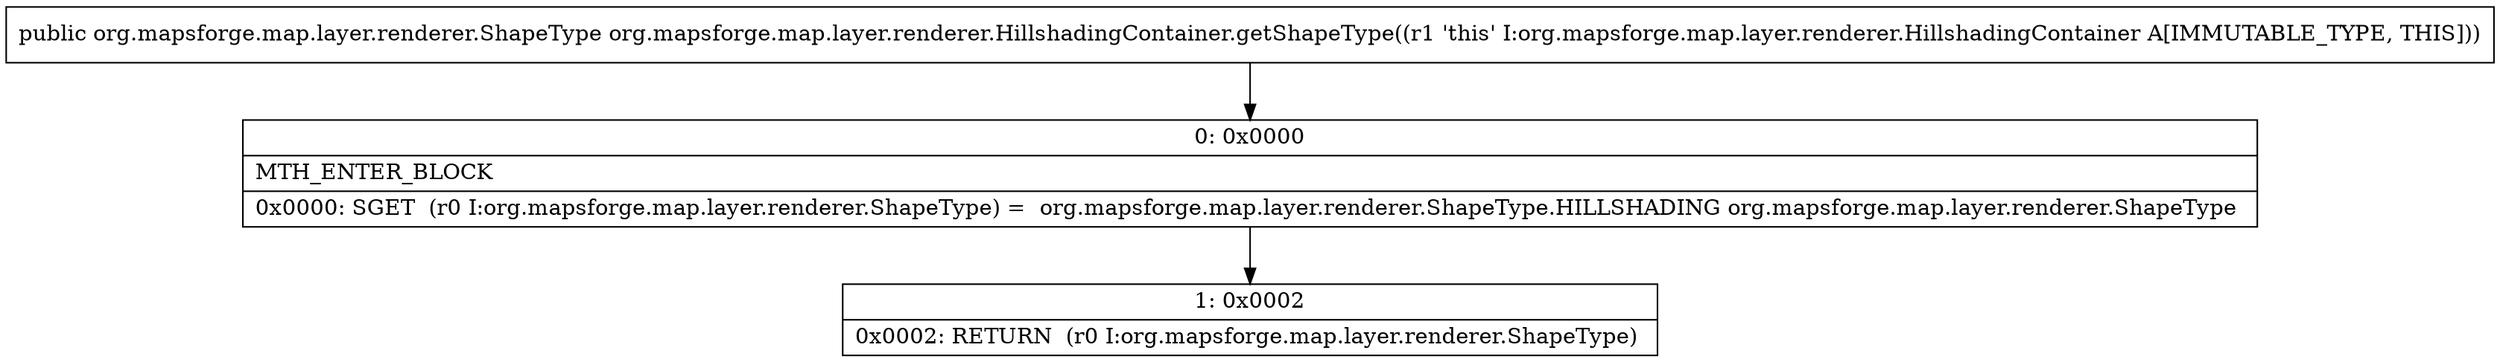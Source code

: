 digraph "CFG fororg.mapsforge.map.layer.renderer.HillshadingContainer.getShapeType()Lorg\/mapsforge\/map\/layer\/renderer\/ShapeType;" {
Node_0 [shape=record,label="{0\:\ 0x0000|MTH_ENTER_BLOCK\l|0x0000: SGET  (r0 I:org.mapsforge.map.layer.renderer.ShapeType) =  org.mapsforge.map.layer.renderer.ShapeType.HILLSHADING org.mapsforge.map.layer.renderer.ShapeType \l}"];
Node_1 [shape=record,label="{1\:\ 0x0002|0x0002: RETURN  (r0 I:org.mapsforge.map.layer.renderer.ShapeType) \l}"];
MethodNode[shape=record,label="{public org.mapsforge.map.layer.renderer.ShapeType org.mapsforge.map.layer.renderer.HillshadingContainer.getShapeType((r1 'this' I:org.mapsforge.map.layer.renderer.HillshadingContainer A[IMMUTABLE_TYPE, THIS])) }"];
MethodNode -> Node_0;
Node_0 -> Node_1;
}

